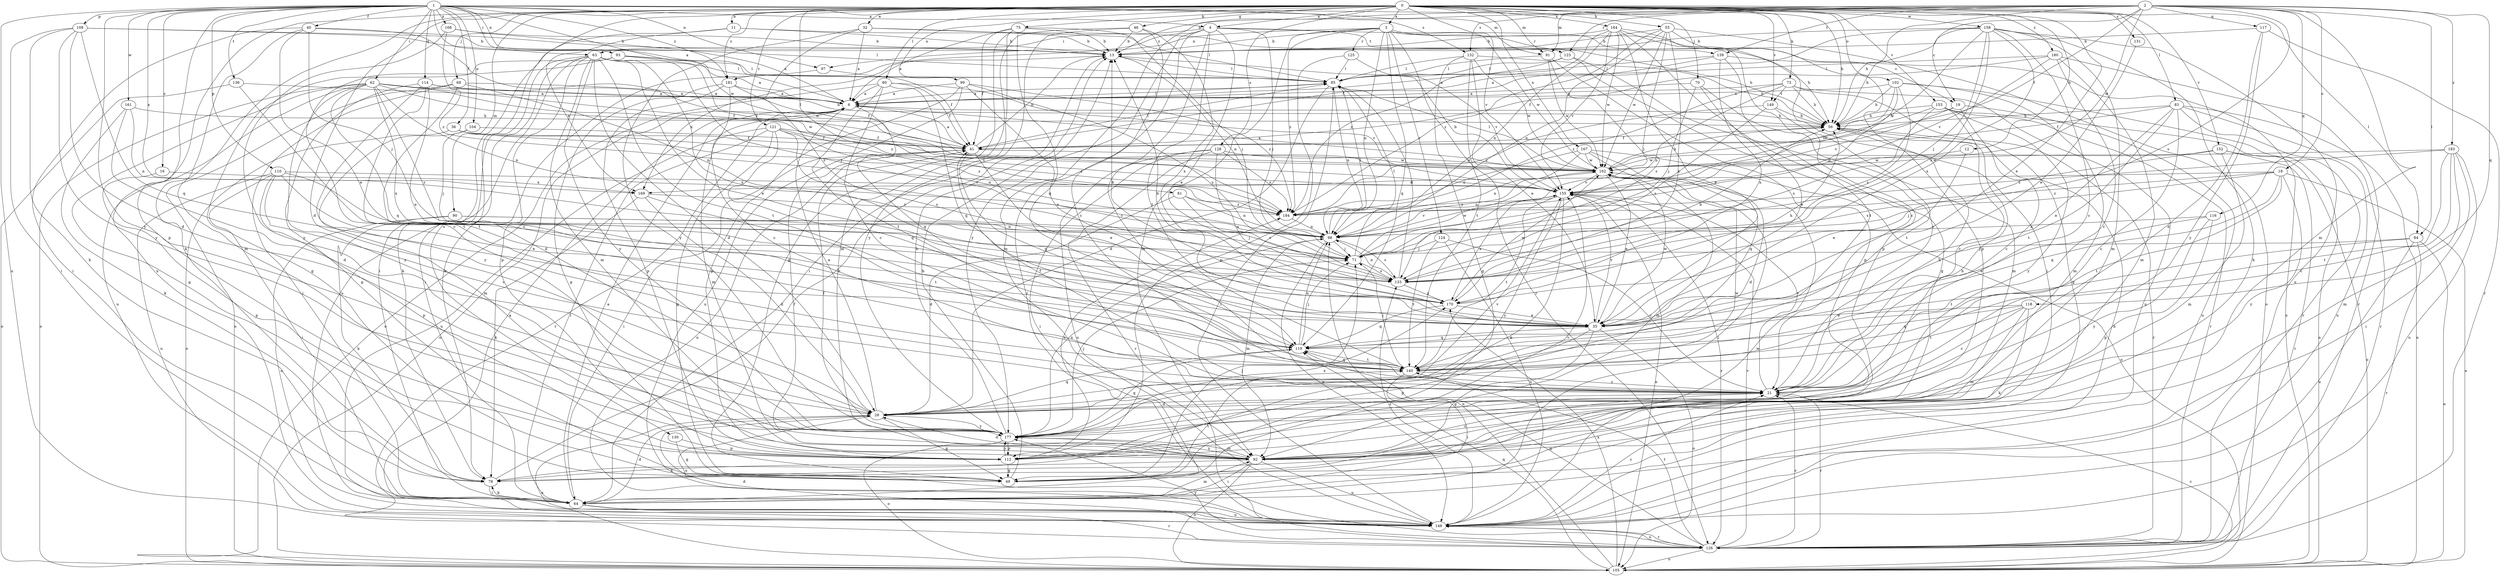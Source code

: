 strict digraph  {
0;
1;
2;
3;
4;
6;
11;
12;
13;
16;
18;
19;
21;
28;
32;
35;
36;
40;
41;
46;
49;
55;
56;
62;
63;
64;
68;
70;
71;
73;
75;
78;
80;
81;
83;
84;
85;
90;
91;
92;
93;
97;
98;
99;
102;
104;
105;
108;
110;
112;
114;
116;
117;
118;
119;
121;
123;
124;
125;
126;
128;
130;
131;
132;
133;
136;
139;
140;
148;
149;
152;
153;
155;
158;
161;
162;
164;
167;
168;
169;
170;
177;
180;
181;
183;
184;
0 -> 3  [label=a];
0 -> 4  [label=a];
0 -> 11  [label=b];
0 -> 12  [label=b];
0 -> 28  [label=d];
0 -> 32  [label=e];
0 -> 35  [label=e];
0 -> 46  [label=g];
0 -> 55  [label=h];
0 -> 68  [label=j];
0 -> 70  [label=j];
0 -> 73  [label=k];
0 -> 75  [label=k];
0 -> 78  [label=k];
0 -> 80  [label=l];
0 -> 81  [label=l];
0 -> 83  [label=l];
0 -> 84  [label=l];
0 -> 90  [label=m];
0 -> 91  [label=m];
0 -> 99  [label=o];
0 -> 102  [label=o];
0 -> 121  [label=r];
0 -> 128  [label=s];
0 -> 130  [label=s];
0 -> 131  [label=s];
0 -> 148  [label=u];
0 -> 149  [label=v];
0 -> 152  [label=v];
0 -> 153  [label=v];
0 -> 155  [label=v];
0 -> 158  [label=w];
0 -> 164  [label=x];
0 -> 167  [label=x];
0 -> 180  [label=z];
0 -> 181  [label=z];
1 -> 4  [label=a];
1 -> 6  [label=a];
1 -> 16  [label=c];
1 -> 36  [label=f];
1 -> 40  [label=f];
1 -> 56  [label=h];
1 -> 62  [label=i];
1 -> 63  [label=i];
1 -> 91  [label=m];
1 -> 93  [label=n];
1 -> 97  [label=n];
1 -> 104  [label=o];
1 -> 108  [label=p];
1 -> 110  [label=p];
1 -> 112  [label=p];
1 -> 114  [label=q];
1 -> 132  [label=s];
1 -> 136  [label=t];
1 -> 148  [label=u];
1 -> 161  [label=w];
1 -> 162  [label=w];
1 -> 168  [label=x];
1 -> 169  [label=x];
1 -> 177  [label=y];
1 -> 181  [label=z];
2 -> 13  [label=b];
2 -> 18  [label=c];
2 -> 19  [label=c];
2 -> 41  [label=f];
2 -> 56  [label=h];
2 -> 84  [label=l];
2 -> 91  [label=m];
2 -> 92  [label=m];
2 -> 116  [label=q];
2 -> 117  [label=q];
2 -> 118  [label=q];
2 -> 123  [label=r];
2 -> 132  [label=s];
2 -> 133  [label=s];
2 -> 139  [label=t];
2 -> 162  [label=w];
2 -> 181  [label=z];
2 -> 183  [label=z];
3 -> 13  [label=b];
3 -> 19  [label=c];
3 -> 92  [label=m];
3 -> 97  [label=n];
3 -> 98  [label=n];
3 -> 119  [label=q];
3 -> 123  [label=r];
3 -> 124  [label=r];
3 -> 125  [label=r];
3 -> 126  [label=r];
3 -> 162  [label=w];
3 -> 184  [label=z];
4 -> 21  [label=c];
4 -> 35  [label=e];
4 -> 56  [label=h];
4 -> 63  [label=i];
4 -> 71  [label=j];
4 -> 92  [label=m];
4 -> 126  [label=r];
4 -> 139  [label=t];
4 -> 140  [label=t];
4 -> 177  [label=y];
6 -> 56  [label=h];
6 -> 85  [label=l];
6 -> 92  [label=m];
6 -> 105  [label=o];
6 -> 119  [label=q];
6 -> 126  [label=r];
11 -> 13  [label=b];
11 -> 56  [label=h];
11 -> 64  [label=i];
11 -> 169  [label=x];
12 -> 35  [label=e];
12 -> 162  [label=w];
13 -> 85  [label=l];
13 -> 98  [label=n];
13 -> 169  [label=x];
16 -> 112  [label=p];
16 -> 169  [label=x];
18 -> 71  [label=j];
18 -> 105  [label=o];
18 -> 119  [label=q];
18 -> 140  [label=t];
18 -> 169  [label=x];
18 -> 177  [label=y];
18 -> 184  [label=z];
19 -> 21  [label=c];
19 -> 56  [label=h];
19 -> 148  [label=u];
19 -> 155  [label=v];
21 -> 28  [label=d];
21 -> 41  [label=f];
21 -> 56  [label=h];
21 -> 126  [label=r];
21 -> 155  [label=v];
28 -> 6  [label=a];
28 -> 49  [label=g];
28 -> 56  [label=h];
28 -> 105  [label=o];
28 -> 119  [label=q];
28 -> 148  [label=u];
28 -> 155  [label=v];
28 -> 162  [label=w];
28 -> 177  [label=y];
32 -> 6  [label=a];
32 -> 13  [label=b];
32 -> 85  [label=l];
32 -> 133  [label=s];
32 -> 177  [label=y];
35 -> 13  [label=b];
35 -> 49  [label=g];
35 -> 105  [label=o];
35 -> 112  [label=p];
35 -> 119  [label=q];
35 -> 155  [label=v];
35 -> 162  [label=w];
36 -> 41  [label=f];
36 -> 105  [label=o];
36 -> 155  [label=v];
36 -> 184  [label=z];
40 -> 13  [label=b];
40 -> 35  [label=e];
40 -> 64  [label=i];
40 -> 71  [label=j];
40 -> 92  [label=m];
40 -> 155  [label=v];
41 -> 6  [label=a];
41 -> 13  [label=b];
41 -> 35  [label=e];
41 -> 64  [label=i];
41 -> 85  [label=l];
41 -> 119  [label=q];
41 -> 148  [label=u];
41 -> 162  [label=w];
46 -> 13  [label=b];
46 -> 21  [label=c];
46 -> 64  [label=i];
46 -> 92  [label=m];
46 -> 170  [label=x];
49 -> 13  [label=b];
49 -> 71  [label=j];
49 -> 140  [label=t];
49 -> 155  [label=v];
55 -> 13  [label=b];
55 -> 71  [label=j];
55 -> 98  [label=n];
55 -> 105  [label=o];
55 -> 112  [label=p];
55 -> 162  [label=w];
55 -> 170  [label=x];
55 -> 184  [label=z];
56 -> 41  [label=f];
56 -> 126  [label=r];
62 -> 6  [label=a];
62 -> 41  [label=f];
62 -> 49  [label=g];
62 -> 98  [label=n];
62 -> 105  [label=o];
62 -> 119  [label=q];
62 -> 133  [label=s];
62 -> 148  [label=u];
62 -> 162  [label=w];
62 -> 170  [label=x];
62 -> 177  [label=y];
62 -> 184  [label=z];
63 -> 28  [label=d];
63 -> 35  [label=e];
63 -> 64  [label=i];
63 -> 71  [label=j];
63 -> 78  [label=k];
63 -> 85  [label=l];
63 -> 92  [label=m];
63 -> 112  [label=p];
63 -> 140  [label=t];
63 -> 148  [label=u];
63 -> 170  [label=x];
63 -> 177  [label=y];
64 -> 6  [label=a];
64 -> 28  [label=d];
64 -> 78  [label=k];
64 -> 92  [label=m];
64 -> 126  [label=r];
64 -> 148  [label=u];
68 -> 6  [label=a];
68 -> 28  [label=d];
68 -> 64  [label=i];
68 -> 98  [label=n];
68 -> 105  [label=o];
70 -> 6  [label=a];
70 -> 35  [label=e];
70 -> 71  [label=j];
70 -> 92  [label=m];
71 -> 85  [label=l];
71 -> 133  [label=s];
71 -> 162  [label=w];
73 -> 6  [label=a];
73 -> 49  [label=g];
73 -> 56  [label=h];
73 -> 98  [label=n];
73 -> 148  [label=u];
73 -> 184  [label=z];
73 -> 149  [label=t];
75 -> 6  [label=a];
75 -> 13  [label=b];
75 -> 41  [label=f];
75 -> 49  [label=g];
75 -> 71  [label=j];
75 -> 119  [label=q];
75 -> 177  [label=y];
78 -> 13  [label=b];
78 -> 64  [label=i];
80 -> 6  [label=a];
80 -> 21  [label=c];
80 -> 41  [label=f];
80 -> 105  [label=o];
80 -> 119  [label=q];
80 -> 140  [label=t];
80 -> 155  [label=v];
81 -> 28  [label=d];
81 -> 98  [label=n];
81 -> 133  [label=s];
81 -> 184  [label=z];
83 -> 21  [label=c];
83 -> 35  [label=e];
83 -> 41  [label=f];
83 -> 56  [label=h];
83 -> 105  [label=o];
83 -> 126  [label=r];
83 -> 140  [label=t];
83 -> 148  [label=u];
84 -> 71  [label=j];
84 -> 105  [label=o];
84 -> 126  [label=r];
84 -> 140  [label=t];
84 -> 148  [label=u];
85 -> 6  [label=a];
85 -> 28  [label=d];
85 -> 98  [label=n];
90 -> 71  [label=j];
90 -> 78  [label=k];
90 -> 98  [label=n];
90 -> 148  [label=u];
91 -> 85  [label=l];
91 -> 112  [label=p];
91 -> 133  [label=s];
91 -> 162  [label=w];
92 -> 21  [label=c];
92 -> 28  [label=d];
92 -> 41  [label=f];
92 -> 64  [label=i];
92 -> 78  [label=k];
92 -> 105  [label=o];
92 -> 148  [label=u];
92 -> 177  [label=y];
93 -> 6  [label=a];
93 -> 21  [label=c];
93 -> 49  [label=g];
93 -> 85  [label=l];
93 -> 162  [label=w];
97 -> 41  [label=f];
97 -> 78  [label=k];
98 -> 71  [label=j];
98 -> 85  [label=l];
98 -> 92  [label=m];
98 -> 133  [label=s];
98 -> 148  [label=u];
98 -> 155  [label=v];
99 -> 6  [label=a];
99 -> 35  [label=e];
99 -> 112  [label=p];
99 -> 133  [label=s];
99 -> 148  [label=u];
99 -> 184  [label=z];
102 -> 6  [label=a];
102 -> 56  [label=h];
102 -> 92  [label=m];
102 -> 98  [label=n];
102 -> 126  [label=r];
102 -> 133  [label=s];
102 -> 155  [label=v];
104 -> 41  [label=f];
104 -> 71  [label=j];
104 -> 92  [label=m];
105 -> 21  [label=c];
105 -> 98  [label=n];
105 -> 119  [label=q];
105 -> 170  [label=x];
108 -> 13  [label=b];
108 -> 28  [label=d];
108 -> 64  [label=i];
108 -> 78  [label=k];
108 -> 85  [label=l];
108 -> 119  [label=q];
108 -> 177  [label=y];
110 -> 21  [label=c];
110 -> 35  [label=e];
110 -> 64  [label=i];
110 -> 112  [label=p];
110 -> 133  [label=s];
110 -> 148  [label=u];
110 -> 155  [label=v];
112 -> 49  [label=g];
112 -> 177  [label=y];
112 -> 184  [label=z];
114 -> 6  [label=a];
114 -> 35  [label=e];
114 -> 49  [label=g];
114 -> 56  [label=h];
114 -> 140  [label=t];
114 -> 177  [label=y];
116 -> 35  [label=e];
116 -> 98  [label=n];
116 -> 112  [label=p];
116 -> 177  [label=y];
117 -> 13  [label=b];
117 -> 28  [label=d];
117 -> 126  [label=r];
117 -> 177  [label=y];
118 -> 21  [label=c];
118 -> 35  [label=e];
118 -> 78  [label=k];
118 -> 92  [label=m];
118 -> 119  [label=q];
118 -> 140  [label=t];
119 -> 71  [label=j];
119 -> 98  [label=n];
119 -> 140  [label=t];
121 -> 41  [label=f];
121 -> 49  [label=g];
121 -> 64  [label=i];
121 -> 98  [label=n];
121 -> 119  [label=q];
121 -> 133  [label=s];
121 -> 148  [label=u];
121 -> 184  [label=z];
123 -> 6  [label=a];
123 -> 21  [label=c];
123 -> 49  [label=g];
123 -> 85  [label=l];
124 -> 21  [label=c];
124 -> 71  [label=j];
124 -> 140  [label=t];
124 -> 148  [label=u];
125 -> 85  [label=l];
125 -> 112  [label=p];
125 -> 155  [label=v];
126 -> 21  [label=c];
126 -> 28  [label=d];
126 -> 105  [label=o];
126 -> 119  [label=q];
126 -> 140  [label=t];
126 -> 148  [label=u];
126 -> 155  [label=v];
126 -> 177  [label=y];
128 -> 64  [label=i];
128 -> 126  [label=r];
128 -> 148  [label=u];
128 -> 162  [label=w];
128 -> 170  [label=x];
128 -> 184  [label=z];
130 -> 49  [label=g];
130 -> 112  [label=p];
131 -> 35  [label=e];
132 -> 35  [label=e];
132 -> 49  [label=g];
132 -> 56  [label=h];
132 -> 85  [label=l];
132 -> 140  [label=t];
132 -> 162  [label=w];
133 -> 56  [label=h];
133 -> 85  [label=l];
133 -> 98  [label=n];
133 -> 170  [label=x];
136 -> 6  [label=a];
136 -> 105  [label=o];
136 -> 140  [label=t];
139 -> 6  [label=a];
139 -> 85  [label=l];
139 -> 105  [label=o];
139 -> 140  [label=t];
139 -> 170  [label=x];
140 -> 21  [label=c];
140 -> 64  [label=i];
140 -> 71  [label=j];
140 -> 119  [label=q];
148 -> 6  [label=a];
148 -> 21  [label=c];
148 -> 56  [label=h];
148 -> 85  [label=l];
148 -> 126  [label=r];
148 -> 133  [label=s];
148 -> 162  [label=w];
149 -> 56  [label=h];
149 -> 133  [label=s];
149 -> 140  [label=t];
149 -> 184  [label=z];
152 -> 92  [label=m];
152 -> 105  [label=o];
152 -> 126  [label=r];
152 -> 133  [label=s];
152 -> 162  [label=w];
153 -> 21  [label=c];
153 -> 56  [label=h];
153 -> 105  [label=o];
153 -> 126  [label=r];
153 -> 133  [label=s];
153 -> 162  [label=w];
153 -> 177  [label=y];
155 -> 13  [label=b];
155 -> 78  [label=k];
155 -> 105  [label=o];
155 -> 126  [label=r];
155 -> 140  [label=t];
155 -> 170  [label=x];
155 -> 177  [label=y];
155 -> 184  [label=z];
158 -> 13  [label=b];
158 -> 21  [label=c];
158 -> 41  [label=f];
158 -> 56  [label=h];
158 -> 71  [label=j];
158 -> 78  [label=k];
158 -> 92  [label=m];
158 -> 133  [label=s];
158 -> 148  [label=u];
158 -> 155  [label=v];
158 -> 170  [label=x];
161 -> 28  [label=d];
161 -> 56  [label=h];
161 -> 78  [label=k];
161 -> 98  [label=n];
162 -> 6  [label=a];
162 -> 35  [label=e];
162 -> 56  [label=h];
162 -> 64  [label=i];
162 -> 85  [label=l];
162 -> 92  [label=m];
162 -> 98  [label=n];
162 -> 155  [label=v];
164 -> 13  [label=b];
164 -> 21  [label=c];
164 -> 35  [label=e];
164 -> 64  [label=i];
164 -> 98  [label=n];
164 -> 112  [label=p];
164 -> 155  [label=v];
164 -> 162  [label=w];
164 -> 184  [label=z];
167 -> 28  [label=d];
167 -> 98  [label=n];
167 -> 105  [label=o];
167 -> 119  [label=q];
167 -> 162  [label=w];
167 -> 184  [label=z];
168 -> 6  [label=a];
168 -> 13  [label=b];
168 -> 177  [label=y];
168 -> 184  [label=z];
169 -> 28  [label=d];
169 -> 78  [label=k];
169 -> 140  [label=t];
169 -> 184  [label=z];
170 -> 13  [label=b];
170 -> 35  [label=e];
170 -> 56  [label=h];
170 -> 119  [label=q];
170 -> 162  [label=w];
177 -> 13  [label=b];
177 -> 41  [label=f];
177 -> 71  [label=j];
177 -> 92  [label=m];
177 -> 98  [label=n];
177 -> 105  [label=o];
177 -> 112  [label=p];
177 -> 119  [label=q];
177 -> 170  [label=x];
180 -> 21  [label=c];
180 -> 41  [label=f];
180 -> 85  [label=l];
180 -> 92  [label=m];
180 -> 126  [label=r];
180 -> 155  [label=v];
181 -> 6  [label=a];
181 -> 21  [label=c];
181 -> 41  [label=f];
181 -> 49  [label=g];
181 -> 112  [label=p];
183 -> 21  [label=c];
183 -> 64  [label=i];
183 -> 92  [label=m];
183 -> 140  [label=t];
183 -> 148  [label=u];
183 -> 162  [label=w];
183 -> 184  [label=z];
184 -> 98  [label=n];
}
